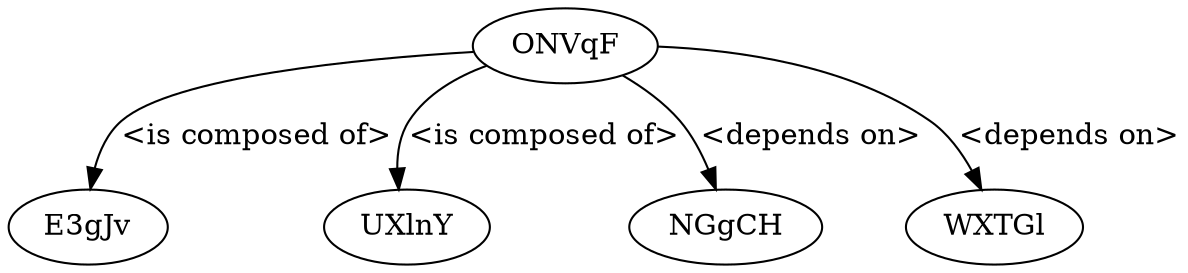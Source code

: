 digraph G {
  E3gJv [ label="E3gJv" ];
  UXlnY [ label="UXlnY" ];
  NGgCH [ label="NGgCH" ];
  WXTGl [ label="WXTGl" ];
  ONVqF [ label="ONVqF" ];
  ONVqF -> E3gJv [ label="<is composed of>" ];
  ONVqF -> UXlnY [ label="<is composed of>" ];
  ONVqF -> NGgCH [ label="<depends on>" ];
  ONVqF -> WXTGl [ label="<depends on>" ];
}
